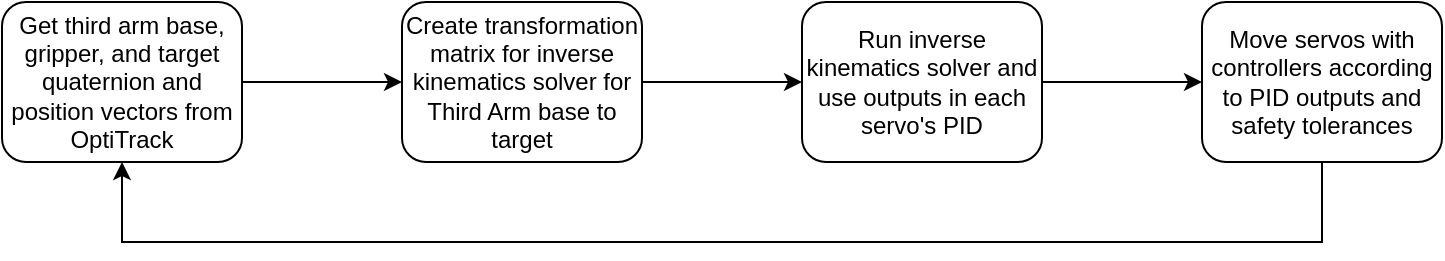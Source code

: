 <mxfile version="15.9.4" type="device"><diagram id="sUuiklYADXUcbceMPDcu" name="Page-1"><mxGraphModel dx="272" dy="539" grid="1" gridSize="10" guides="1" tooltips="1" connect="1" arrows="1" fold="1" page="1" pageScale="1" pageWidth="850" pageHeight="1100" math="0" shadow="0"><root><mxCell id="0"/><mxCell id="1" parent="0"/><mxCell id="KSjpBRF1Bp_U1UxTJ5uO-3" value="" style="edgeStyle=orthogonalEdgeStyle;rounded=0;orthogonalLoop=1;jettySize=auto;html=1;" parent="1" source="KSjpBRF1Bp_U1UxTJ5uO-1" target="KSjpBRF1Bp_U1UxTJ5uO-2" edge="1"><mxGeometry relative="1" as="geometry"/></mxCell><mxCell id="KSjpBRF1Bp_U1UxTJ5uO-1" value="Get third arm base, gripper, and target quaternion and position vectors from OptiTrack" style="rounded=1;whiteSpace=wrap;html=1;" parent="1" vertex="1"><mxGeometry x="160" y="150" width="120" height="80" as="geometry"/></mxCell><mxCell id="KSjpBRF1Bp_U1UxTJ5uO-5" value="" style="edgeStyle=orthogonalEdgeStyle;rounded=0;orthogonalLoop=1;jettySize=auto;html=1;" parent="1" source="KSjpBRF1Bp_U1UxTJ5uO-2" target="KSjpBRF1Bp_U1UxTJ5uO-4" edge="1"><mxGeometry relative="1" as="geometry"/></mxCell><mxCell id="KSjpBRF1Bp_U1UxTJ5uO-2" value="Create transformation matrix for inverse kinematics solver for Third Arm base to target" style="whiteSpace=wrap;html=1;rounded=1;" parent="1" vertex="1"><mxGeometry x="360" y="150" width="120" height="80" as="geometry"/></mxCell><mxCell id="KSjpBRF1Bp_U1UxTJ5uO-7" value="" style="edgeStyle=orthogonalEdgeStyle;rounded=0;orthogonalLoop=1;jettySize=auto;html=1;" parent="1" source="KSjpBRF1Bp_U1UxTJ5uO-4" target="KSjpBRF1Bp_U1UxTJ5uO-6" edge="1"><mxGeometry relative="1" as="geometry"/></mxCell><mxCell id="KSjpBRF1Bp_U1UxTJ5uO-4" value="Run inverse kinematics solver and use outputs in each servo's PID" style="whiteSpace=wrap;html=1;rounded=1;" parent="1" vertex="1"><mxGeometry x="560" y="150" width="120" height="80" as="geometry"/></mxCell><mxCell id="KSjpBRF1Bp_U1UxTJ5uO-8" style="edgeStyle=orthogonalEdgeStyle;rounded=0;orthogonalLoop=1;jettySize=auto;html=1;entryX=0.5;entryY=1;entryDx=0;entryDy=0;" parent="1" source="KSjpBRF1Bp_U1UxTJ5uO-6" target="KSjpBRF1Bp_U1UxTJ5uO-1" edge="1"><mxGeometry relative="1" as="geometry"><Array as="points"><mxPoint x="820" y="270"/><mxPoint x="220" y="270"/></Array></mxGeometry></mxCell><mxCell id="KSjpBRF1Bp_U1UxTJ5uO-6" value="Move servos with controllers according to PID outputs and safety tolerances" style="whiteSpace=wrap;html=1;rounded=1;" parent="1" vertex="1"><mxGeometry x="760" y="150" width="120" height="80" as="geometry"/></mxCell></root></mxGraphModel></diagram></mxfile>
